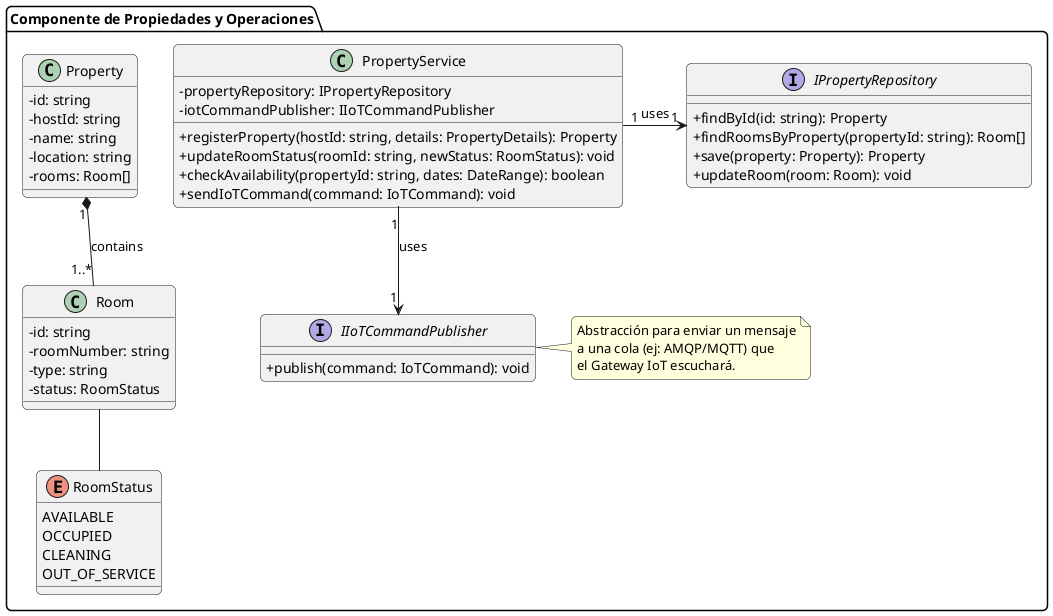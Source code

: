 ﻿@startuml PropertyComponentClassDiagram
' Estilo
skinparam classAttributeIconSize 0
skinparam roundcorner 10

package "Componente de Propiedades y Operaciones" {

    class PropertyService {
        - propertyRepository: IPropertyRepository
        - iotCommandPublisher: IIoTCommandPublisher
        + registerProperty(hostId: string, details: PropertyDetails): Property
        + updateRoomStatus(roomId: string, newStatus: RoomStatus): void
        + checkAvailability(propertyId: string, dates: DateRange): boolean
        + sendIoTCommand(command: IoTCommand): void
    }

    interface IPropertyRepository {
        + findById(id: string): Property
        + findRoomsByProperty(propertyId: string): Room[]
        + save(property: Property): Property
        + updateRoom(room: Room): void
    }

    ' --- Entidades de Dominio ---
    class Property {
        - id: string
        - hostId: string
        - name: string
        - location: string
        - rooms: Room[]
    }

    class Room {
        - id: string
        - roomNumber: string
        - type: string
        - status: RoomStatus
    }

    enum RoomStatus {
        AVAILABLE
        OCCUPIED
        CLEANING
        OUT_OF_SERVICE
    }

    ' --- Interfaz para comunicarse con el Gateway IoT ---
    interface IIoTCommandPublisher {
        + publish(command: IoTCommand): void
    }

    note right of IIoTCommandPublisher
      Abstracción para enviar un mensaje
      a una cola (ej: AMQP/MQTT) que
      el Gateway IoT escuchará.
    end note

    ' --- Relaciones ---
    PropertyService "1" -> "1" IPropertyRepository : uses
    PropertyService "1" --> "1" IIoTCommandPublisher : uses
    Property "1" *-- "1..*" Room : contains
    Room -- RoomStatus
}
@enduml